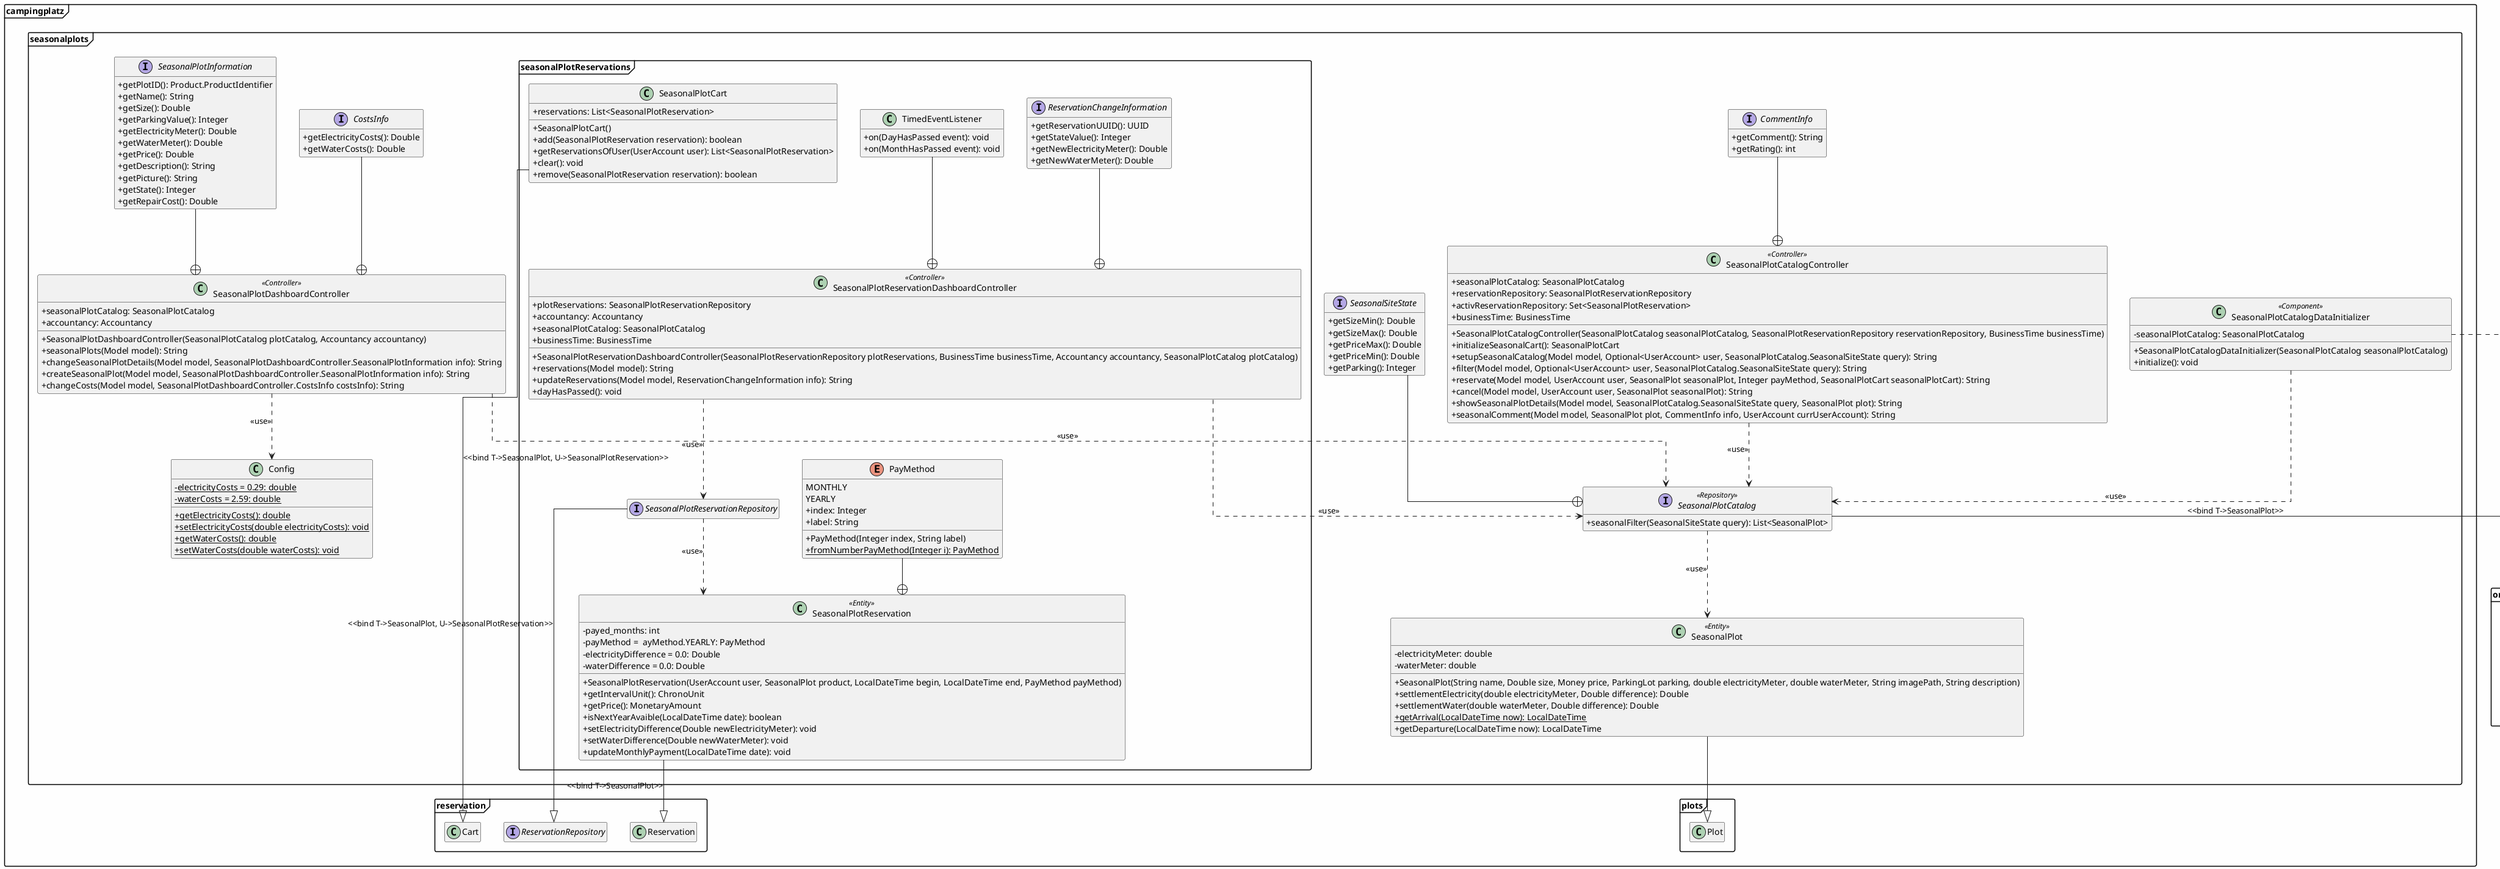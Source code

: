 @startuml
hide empty fields
hide empty methods
skinparam classAttributeIconSize 0
skinparam linetype ortho
skinparam BackgroundColor #FEFEFE
allowmixing
skinparam packageStyle Frame

class campingplatz.plots.Plot
class campingplatz.reservation.Cart
class campingplatz.reservation.Reservation
interface campingplatz.reservation.ReservationRepository
interface org.salespointframework.catalog.Catalog<T extends Product>
interface org.salespointframework.core.DataInitializer

package campingplatz.seasonalplots {
    package seasonalPlotReservations{
    class SeasonalPlotCart{
    +reservations: List<SeasonalPlotReservation>
    +SeasonalPlotCart()
    +add(SeasonalPlotReservation reservation): boolean
    +getReservationsOfUser(UserAccount user): List<SeasonalPlotReservation>
    +clear(): void
    +remove(SeasonalPlotReservation reservation): boolean
    }
    class SeasonalPlotReservation<<Entity>>{
    -payed_months: int
    -payMethod =  ayMethod.YEARLY: PayMethod
    -electricityDifference = 0.0: Double
    -waterDifference = 0.0: Double
    +SeasonalPlotReservation(UserAccount user, SeasonalPlot product, LocalDateTime begin, LocalDateTime end, PayMethod payMethod)
    +getIntervalUnit(): ChronoUnit
    +getPrice(): MonetaryAmount
    +isNextYearAvaible(LocalDateTime date): boolean
    +setElectricityDifference(Double newElectricityMeter): void
    +setWaterDifference(Double newWaterMeter): void
    +updateMonthlyPayment(LocalDateTime date): void
    }
    enum PayMethod{
    MONTHLY
    YEARLY
    +index: Integer
    +label: String
    +PayMethod(Integer index, String label)
    +{static} fromNumberPayMethod(Integer i): PayMethod
    }
    class SeasonalPlotReservationDashboardController<<Controller>>{
    +plotReservations: SeasonalPlotReservationRepository
    +accountancy: Accountancy
    +seasonalPlotCatalog: SeasonalPlotCatalog
    +businessTime: BusinessTime
    +SeasonalPlotReservationDashboardController(SeasonalPlotReservationRepository plotReservations, BusinessTime businessTime, Accountancy accountancy, SeasonalPlotCatalog plotCatalog)
    +reservations(Model model): String
    +updateReservations(Model model, ReservationChangeInformation info): String
    +dayHasPassed(): void
    }
    interface ReservationChangeInformation {
    +getReservationUUID(): UUID
    +getStateValue(): Integer
    +getNewElectricityMeter(): Double
    +getNewWaterMeter(): Double
    }
    class TimedEventListener{
    +on(DayHasPassed event): void
    +on(MonthHasPassed event): void
    }
    interface SeasonalPlotReservationRepository
    }
    class Config{
    -{static} electricityCosts = 0.29: double
    -{static} waterCosts = 2.59: double
    +{static}getElectricityCosts(): double
    +{static}setElectricityCosts(double electricityCosts): void
    +{static}getWaterCosts(): double
    +{static}setWaterCosts(double waterCosts): void
    }
    class SeasonalPlot<<Entity>>{
    -electricityMeter: double
    -waterMeter: double
    +SeasonalPlot(String name, Double size, Money price, ParkingLot parking, double electricityMeter, double waterMeter, String imagePath, String description)
    +settlementElectricity(double electricityMeter, Double difference): Double
    +settlementWater(double waterMeter, Double difference): Double
    +{static}getArrival(LocalDateTime now): LocalDateTime
    +getDeparture(LocalDateTime now): LocalDateTime
    }
    interface SeasonalPlotCatalog<<Repository>>{
    +seasonalFilter(SeasonalSiteState query): List<SeasonalPlot>
    }
    interface SeasonalSiteState{
    +getSizeMin(): Double
    +getSizeMax(): Double
    +getPriceMax(): Double
    +getPriceMin(): Double
    +getParking(): Integer
    }
    class SeasonalPlotCatalogController<<Controller>> {
    +seasonalPlotCatalog: SeasonalPlotCatalog
    +reservationRepository: SeasonalPlotReservationRepository
    +activReservationRepository: Set<SeasonalPlotReservation>
    +businessTime: BusinessTime
    +SeasonalPlotCatalogController(SeasonalPlotCatalog seasonalPlotCatalog, SeasonalPlotReservationRepository reservationRepository, BusinessTime businessTime)
    +initializeSeasonalCart(): SeasonalPlotCart
    +setupSeasonalCatalog(Model model, Optional<UserAccount> user, SeasonalPlotCatalog.SeasonalSiteState query): String
    +filter(Model model, Optional<UserAccount> user, SeasonalPlotCatalog.SeasonalSiteState query): String
    +reservate(Model model, UserAccount user, SeasonalPlot seasonalPlot, Integer payMethod, SeasonalPlotCart seasonalPlotCart): String
    +cancel(Model model, UserAccount user, SeasonalPlot seasonalPlot): String
    +showSeasonalPlotDetails(Model model, SeasonalPlotCatalog.SeasonalSiteState query, SeasonalPlot plot): String
    +seasonalComment(Model model, SeasonalPlot plot, CommentInfo info, UserAccount currUserAccount): String
    }
    interface CommentInfo {
    +getComment(): String
    +getRating(): int
    }
    class SeasonalPlotCatalogDataInitializer<<Component>>{
    -seasonalPlotCatalog: SeasonalPlotCatalog
    +SeasonalPlotCatalogDataInitializer(SeasonalPlotCatalog seasonalPlotCatalog)
    +initialize(): void
    }
    class SeasonalPlotDashboardController<<Controller>>{
    +seasonalPlotCatalog: SeasonalPlotCatalog
    +accountancy: Accountancy
    +SeasonalPlotDashboardController(SeasonalPlotCatalog plotCatalog, Accountancy accountancy)
    +seasonalPlots(Model model): String
    +changeSeasonalPlotDetails(Model model, SeasonalPlotDashboardController.SeasonalPlotInformation info): String
    +createSeasonalPlot(Model model, SeasonalPlotDashboardController.SeasonalPlotInformation info): String
    +changeCosts(Model model, SeasonalPlotDashboardController.CostsInfo costsInfo): String
    }
    interface SeasonalPlotInformation {
    +getPlotID(): Product.ProductIdentifier
    +getName(): String
    +getSize(): Double
    +getParkingValue(): Integer
    +getElectricityMeter(): Double
    +getWaterMeter(): Double
    +getPrice(): Double
    +getDescription(): String
    +getPicture(): String
    +getState(): Integer
    +getRepairCost(): Double
    }
    interface CostsInfo{
    +getElectricityCosts(): Double
    +getWaterCosts(): Double
    }
}

SeasonalPlot --|> Plot
SeasonalPlotCatalog --|> Catalog:<<bind T->SeasonalPlot>>
SeasonalPlotDashboardController ..> SeasonalPlotCatalog:<<use>>
SeasonalPlotDashboardController ..> Config:<<use>>
SeasonalPlotCatalogController ..> SeasonalPlotCatalog:<<use>>
SeasonalPlotCatalogDataInitializer ..> SeasonalPlotCatalog:<<use>>
SeasonalPlotCatalogDataInitializer ..|> DataInitializer
SeasonalPlotCatalog ..> SeasonalPlot:<<use>>

SeasonalPlotCart --|> Cart:<<bind T->SeasonalPlot, U->SeasonalPlotReservation>>
SeasonalPlotReservation --|> Reservation:<<bind T->SeasonalPlot>>
SeasonalPlotReservationDashboardController ..> SeasonalPlotCatalog:<<use>>
SeasonalPlotReservationRepository -|> ReservationRepository: <<bind T->SeasonalPlot, U->SeasonalPlotReservation>>

SeasonalPlotReservationDashboardController ..> SeasonalPlotReservationRepository:<<use>>

SeasonalPlotReservationRepository ..> SeasonalPlotReservation:<<use>>

PayMethod --+ SeasonalPlotReservation

ReservationChangeInformation --+ SeasonalPlotReservationDashboardController

TimedEventListener --+ SeasonalPlotReservationDashboardController

SeasonalSiteState --+ SeasonalPlotCatalog

CommentInfo --+ SeasonalPlotCatalogController

SeasonalPlotInformation --+ SeasonalPlotDashboardController

CostsInfo --+ SeasonalPlotDashboardController

@enduml
